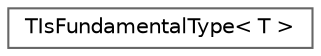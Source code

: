 digraph "Graphical Class Hierarchy"
{
 // INTERACTIVE_SVG=YES
 // LATEX_PDF_SIZE
  bgcolor="transparent";
  edge [fontname=Helvetica,fontsize=10,labelfontname=Helvetica,labelfontsize=10];
  node [fontname=Helvetica,fontsize=10,shape=box,height=0.2,width=0.4];
  rankdir="LR";
  Node0 [id="Node000000",label="TIsFundamentalType\< T \>",height=0.2,width=0.4,color="grey40", fillcolor="white", style="filled",URL="$de/d6c/structTIsFundamentalType.html",tooltip="TIsFundamentalType."];
}
